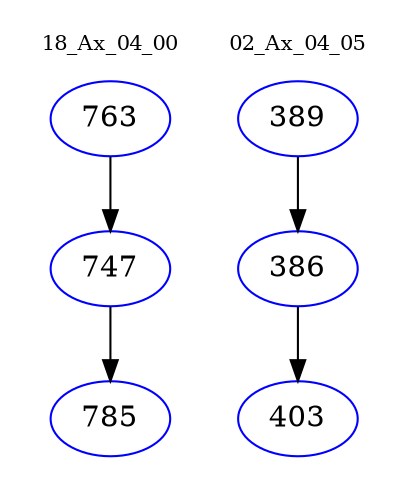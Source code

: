 digraph{
subgraph cluster_0 {
color = white
label = "18_Ax_04_00";
fontsize=10;
T0_763 [label="763", color="blue"]
T0_763 -> T0_747 [color="black"]
T0_747 [label="747", color="blue"]
T0_747 -> T0_785 [color="black"]
T0_785 [label="785", color="blue"]
}
subgraph cluster_1 {
color = white
label = "02_Ax_04_05";
fontsize=10;
T1_389 [label="389", color="blue"]
T1_389 -> T1_386 [color="black"]
T1_386 [label="386", color="blue"]
T1_386 -> T1_403 [color="black"]
T1_403 [label="403", color="blue"]
}
}
